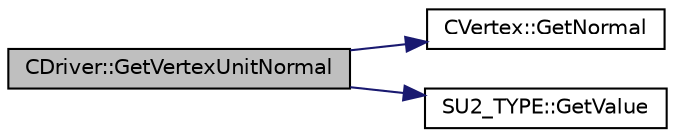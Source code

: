 digraph "CDriver::GetVertexUnitNormal"
{
  edge [fontname="Helvetica",fontsize="10",labelfontname="Helvetica",labelfontsize="10"];
  node [fontname="Helvetica",fontsize="10",shape=record];
  rankdir="LR";
  Node1586 [label="CDriver::GetVertexUnitNormal",height=0.2,width=0.4,color="black", fillcolor="grey75", style="filled", fontcolor="black"];
  Node1586 -> Node1587 [color="midnightblue",fontsize="10",style="solid",fontname="Helvetica"];
  Node1587 [label="CVertex::GetNormal",height=0.2,width=0.4,color="black", fillcolor="white", style="filled",URL="$class_c_vertex.html#a0d289163c6f3384822fcb9ae86fc1c39",tooltip="Copy the the normal vector of a face. "];
  Node1586 -> Node1588 [color="midnightblue",fontsize="10",style="solid",fontname="Helvetica"];
  Node1588 [label="SU2_TYPE::GetValue",height=0.2,width=0.4,color="black", fillcolor="white", style="filled",URL="$namespace_s_u2___t_y_p_e.html#a0ed43473f5a450ce028d088427bf10cb",tooltip="Get the (primitive) value of the datatype (needs to be implemented for each new type). "];
}
